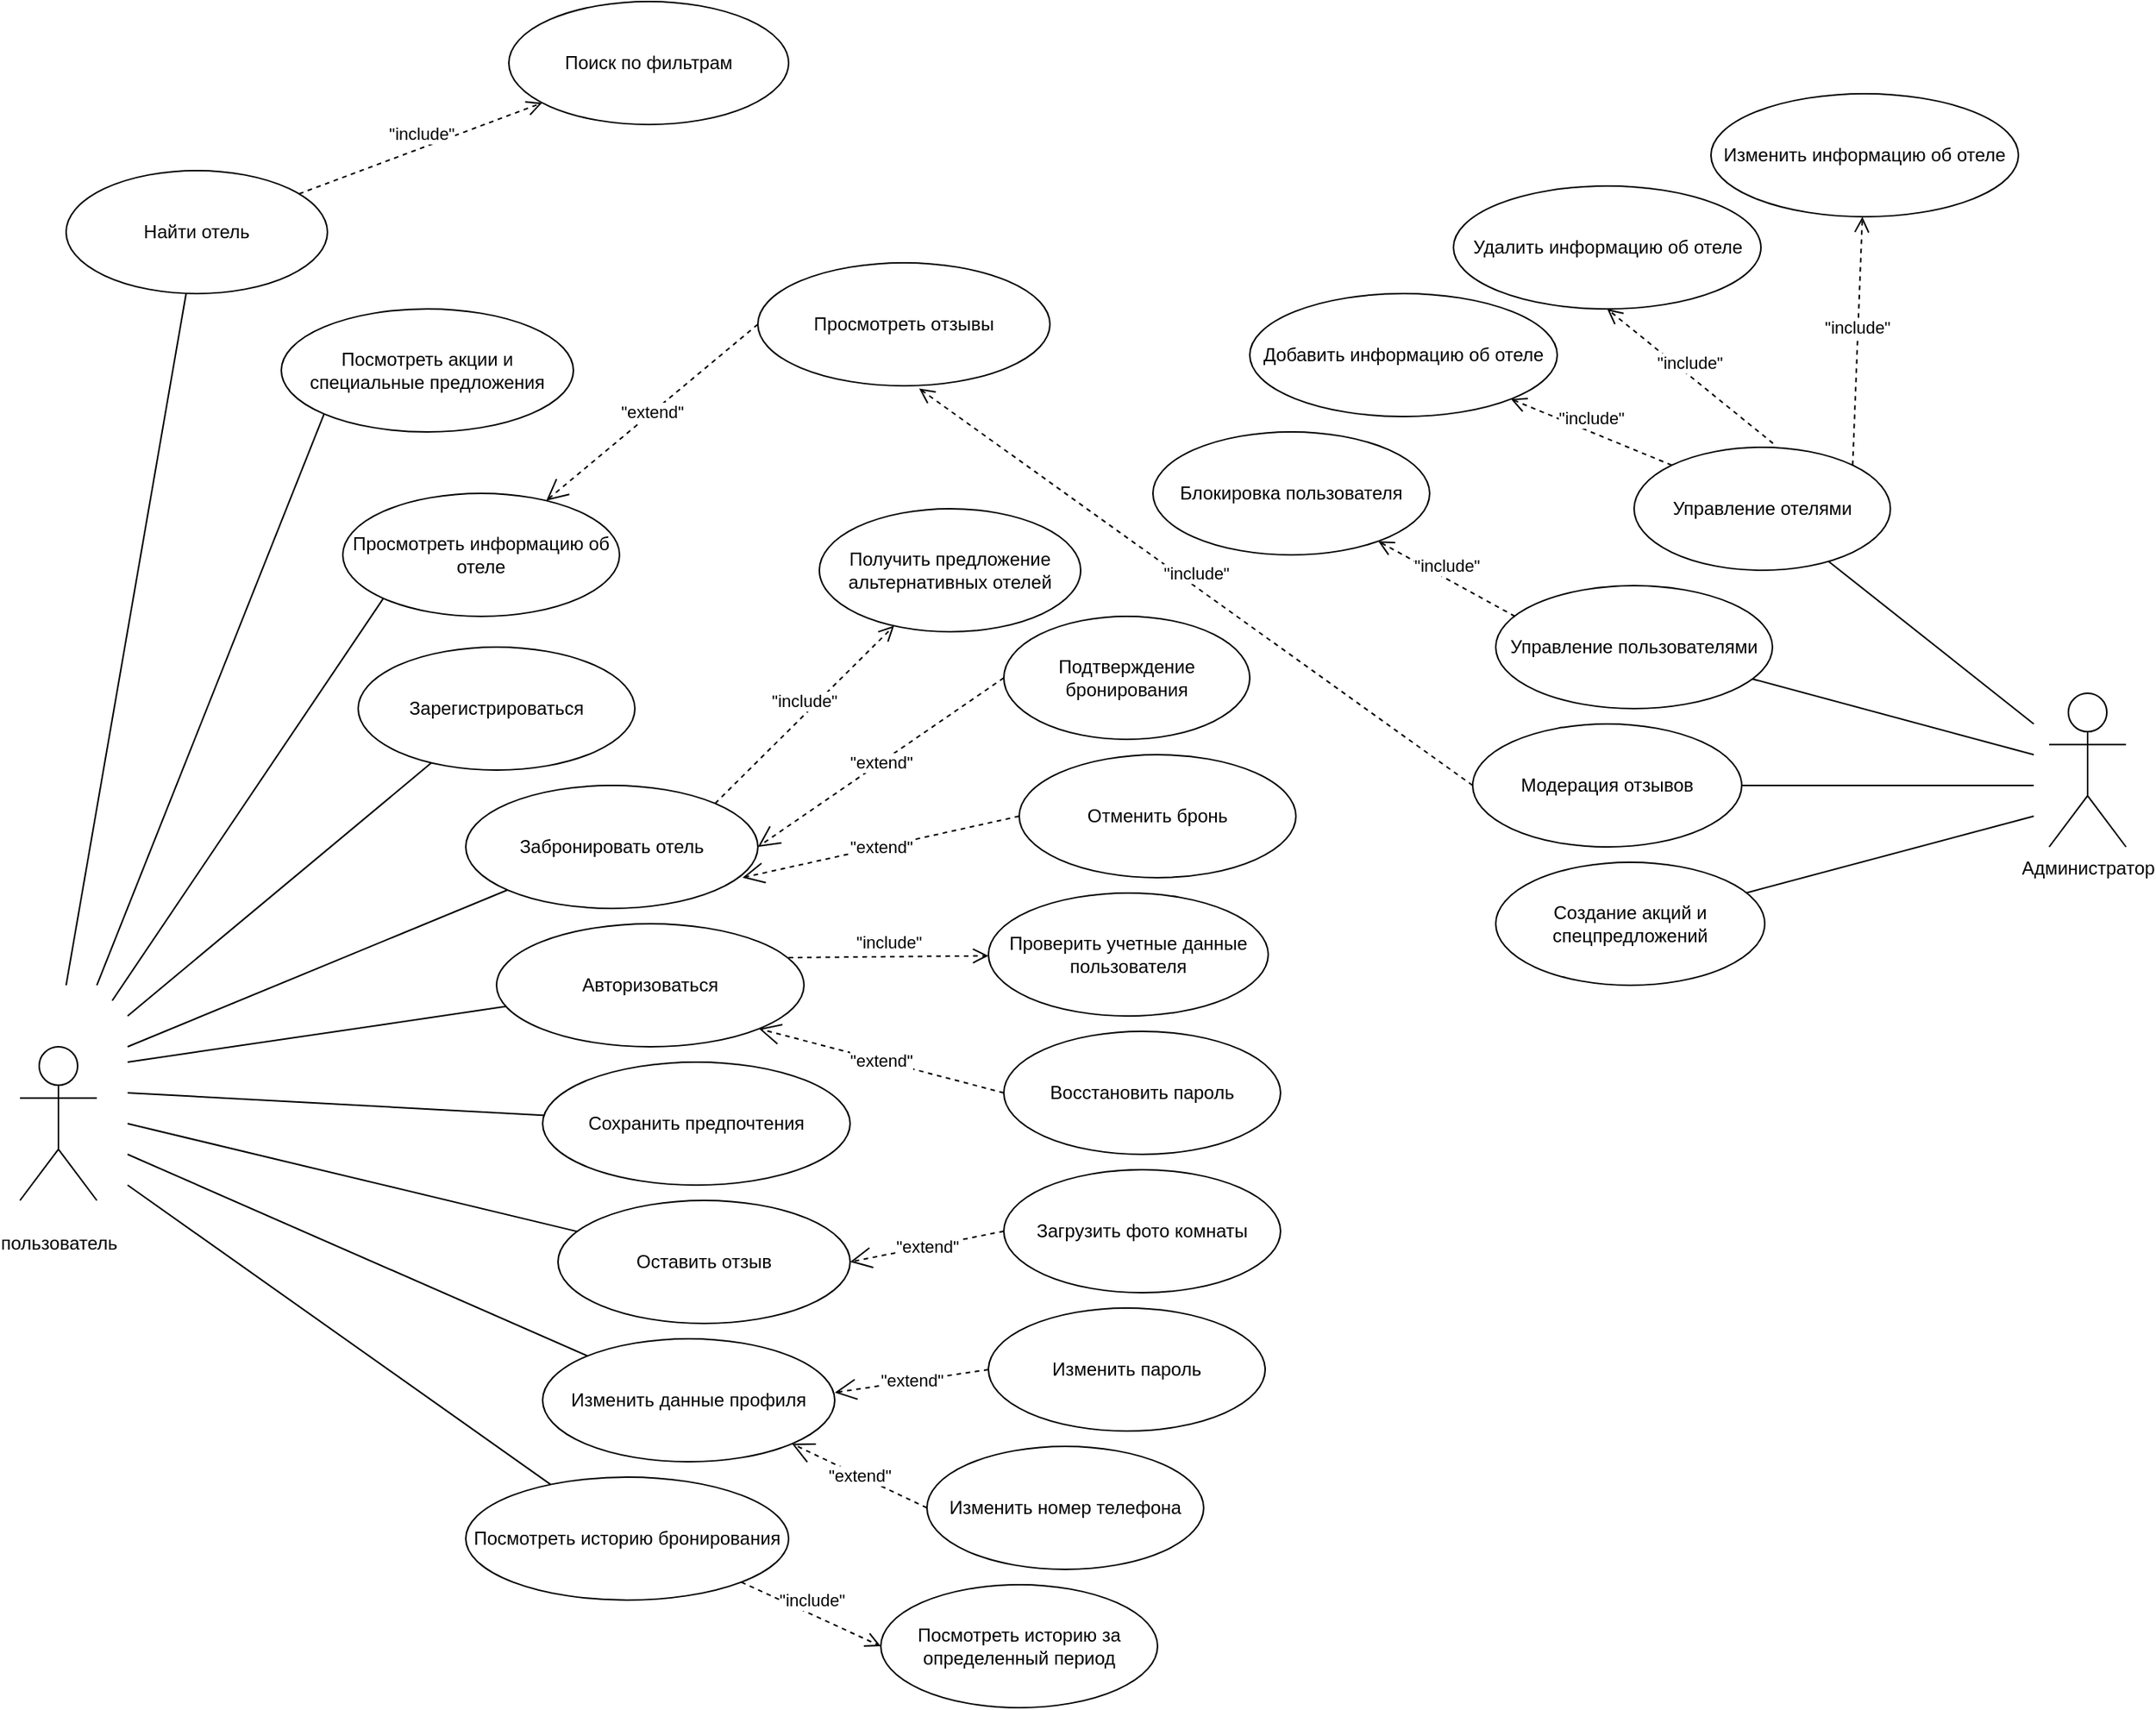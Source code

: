 <mxfile version="22.0.0" type="device">
  <diagram name="Страница — 1" id="yG9EB2Kmo05U87g6Uy87">
    <mxGraphModel dx="1613" dy="1945" grid="1" gridSize="10" guides="1" tooltips="1" connect="1" arrows="1" fold="1" page="1" pageScale="1" pageWidth="827" pageHeight="1169" math="0" shadow="0">
      <root>
        <mxCell id="0" />
        <mxCell id="1" parent="0" />
        <mxCell id="sLaFmWMNMCn_ssmSn-2--8" value="&lt;br&gt;пользователь" style="shape=umlActor;verticalLabelPosition=bottom;verticalAlign=top;html=1;outlineConnect=0;" parent="1" vertex="1">
          <mxGeometry x="90" y="360" width="50" height="100" as="geometry" />
        </mxCell>
        <mxCell id="sLaFmWMNMCn_ssmSn-2--10" value="Администратор" style="shape=umlActor;verticalLabelPosition=bottom;verticalAlign=top;html=1;outlineConnect=0;" parent="1" vertex="1">
          <mxGeometry x="1410" y="130" width="50" height="100" as="geometry" />
        </mxCell>
        <mxCell id="sLaFmWMNMCn_ssmSn-2--12" value="" style="endArrow=none;html=1;rounded=0;" parent="1" target="sLaFmWMNMCn_ssmSn-2--13" edge="1">
          <mxGeometry width="50" height="50" relative="1" as="geometry">
            <mxPoint x="120" y="320" as="sourcePoint" />
            <mxPoint x="210" y="40" as="targetPoint" />
          </mxGeometry>
        </mxCell>
        <mxCell id="sLaFmWMNMCn_ssmSn-2--13" value="Найти отель" style="ellipse;whiteSpace=wrap;html=1;" parent="1" vertex="1">
          <mxGeometry x="120" y="-210" width="170" height="80" as="geometry" />
        </mxCell>
        <mxCell id="sLaFmWMNMCn_ssmSn-2--15" value="Просмотреть информацию об отеле" style="ellipse;whiteSpace=wrap;html=1;" parent="1" vertex="1">
          <mxGeometry x="300" width="180" height="80" as="geometry" />
        </mxCell>
        <mxCell id="sLaFmWMNMCn_ssmSn-2--21" value="" style="endArrow=none;html=1;rounded=0;" parent="1" target="sLaFmWMNMCn_ssmSn-2--22" edge="1">
          <mxGeometry width="50" height="50" relative="1" as="geometry">
            <mxPoint x="160" y="340" as="sourcePoint" />
            <mxPoint x="330" y="130" as="targetPoint" />
          </mxGeometry>
        </mxCell>
        <mxCell id="sLaFmWMNMCn_ssmSn-2--22" value="Зарегистрироваться" style="ellipse;whiteSpace=wrap;html=1;" parent="1" vertex="1">
          <mxGeometry x="310" y="100" width="180" height="80" as="geometry" />
        </mxCell>
        <mxCell id="sLaFmWMNMCn_ssmSn-2--23" value="" style="endArrow=none;html=1;rounded=0;" parent="1" target="sLaFmWMNMCn_ssmSn-2--24" edge="1">
          <mxGeometry width="50" height="50" relative="1" as="geometry">
            <mxPoint x="160" y="360" as="sourcePoint" />
            <mxPoint x="240" y="330" as="targetPoint" />
          </mxGeometry>
        </mxCell>
        <mxCell id="sLaFmWMNMCn_ssmSn-2--24" value="Забронировать отель" style="ellipse;whiteSpace=wrap;html=1;" parent="1" vertex="1">
          <mxGeometry x="380" y="190" width="190" height="80" as="geometry" />
        </mxCell>
        <mxCell id="sLaFmWMNMCn_ssmSn-2--25" value="" style="endArrow=none;html=1;rounded=0;" parent="1" target="sLaFmWMNMCn_ssmSn-2--26" edge="1">
          <mxGeometry width="50" height="50" relative="1" as="geometry">
            <mxPoint x="160" y="370" as="sourcePoint" />
            <mxPoint x="280" y="370" as="targetPoint" />
          </mxGeometry>
        </mxCell>
        <mxCell id="sLaFmWMNMCn_ssmSn-2--26" value="Авторизоваться" style="ellipse;whiteSpace=wrap;html=1;" parent="1" vertex="1">
          <mxGeometry x="400" y="280" width="200" height="80" as="geometry" />
        </mxCell>
        <mxCell id="sLaFmWMNMCn_ssmSn-2--27" value="" style="endArrow=none;html=1;rounded=0;" parent="1" target="sLaFmWMNMCn_ssmSn-2--28" edge="1">
          <mxGeometry width="50" height="50" relative="1" as="geometry">
            <mxPoint x="160" y="390" as="sourcePoint" />
            <mxPoint x="290" y="440" as="targetPoint" />
          </mxGeometry>
        </mxCell>
        <mxCell id="sLaFmWMNMCn_ssmSn-2--28" value="Сохранить предпочтения" style="ellipse;whiteSpace=wrap;html=1;" parent="1" vertex="1">
          <mxGeometry x="430" y="370" width="200" height="80" as="geometry" />
        </mxCell>
        <mxCell id="sLaFmWMNMCn_ssmSn-2--29" value="" style="endArrow=none;html=1;rounded=0;" parent="1" target="sLaFmWMNMCn_ssmSn-2--30" edge="1">
          <mxGeometry width="50" height="50" relative="1" as="geometry">
            <mxPoint x="160" y="410" as="sourcePoint" />
            <mxPoint x="320" y="530" as="targetPoint" />
          </mxGeometry>
        </mxCell>
        <mxCell id="sLaFmWMNMCn_ssmSn-2--30" value="Оставить отзыв" style="ellipse;whiteSpace=wrap;html=1;" parent="1" vertex="1">
          <mxGeometry x="440" y="460" width="190" height="80" as="geometry" />
        </mxCell>
        <mxCell id="sLaFmWMNMCn_ssmSn-2--31" value="" style="endArrow=none;html=1;rounded=0;" parent="1" target="sLaFmWMNMCn_ssmSn-2--32" edge="1">
          <mxGeometry width="50" height="50" relative="1" as="geometry">
            <mxPoint x="160" y="430" as="sourcePoint" />
            <mxPoint x="410" y="570" as="targetPoint" />
          </mxGeometry>
        </mxCell>
        <mxCell id="sLaFmWMNMCn_ssmSn-2--32" value="Изменить данные профиля" style="ellipse;whiteSpace=wrap;html=1;" parent="1" vertex="1">
          <mxGeometry x="430" y="550" width="190" height="80" as="geometry" />
        </mxCell>
        <mxCell id="sLaFmWMNMCn_ssmSn-2--33" value="" style="endArrow=none;html=1;rounded=0;" parent="1" target="sLaFmWMNMCn_ssmSn-2--34" edge="1">
          <mxGeometry width="50" height="50" relative="1" as="geometry">
            <mxPoint x="160" y="450" as="sourcePoint" />
            <mxPoint x="350" y="620" as="targetPoint" />
          </mxGeometry>
        </mxCell>
        <mxCell id="sLaFmWMNMCn_ssmSn-2--34" value="Посмотреть историю бронирования" style="ellipse;whiteSpace=wrap;html=1;" parent="1" vertex="1">
          <mxGeometry x="380" y="640" width="210" height="80" as="geometry" />
        </mxCell>
        <mxCell id="sLaFmWMNMCn_ssmSn-2--37" value="Просмотреть отзывы" style="ellipse;whiteSpace=wrap;html=1;" parent="1" vertex="1">
          <mxGeometry x="570" y="-150" width="190" height="80" as="geometry" />
        </mxCell>
        <mxCell id="sLaFmWMNMCn_ssmSn-2--42" value="&quot;extend&quot;" style="endArrow=open;endSize=12;dashed=1;html=1;rounded=0;exitX=0;exitY=0.5;exitDx=0;exitDy=0;" parent="1" source="sLaFmWMNMCn_ssmSn-2--37" target="sLaFmWMNMCn_ssmSn-2--15" edge="1">
          <mxGeometry width="160" relative="1" as="geometry">
            <mxPoint x="560" y="-80.38" as="sourcePoint" />
            <mxPoint x="720" y="-80.38" as="targetPoint" />
          </mxGeometry>
        </mxCell>
        <mxCell id="sLaFmWMNMCn_ssmSn-2--43" value="&quot;include&quot;" style="html=1;verticalAlign=bottom;endArrow=open;dashed=1;endSize=8;curved=0;rounded=0;exitX=1;exitY=0;exitDx=0;exitDy=0;" parent="1" source="sLaFmWMNMCn_ssmSn-2--24" target="sLaFmWMNMCn_ssmSn-2--44" edge="1">
          <mxGeometry relative="1" as="geometry">
            <mxPoint x="565" y="229.55" as="sourcePoint" />
            <mxPoint x="640" y="160" as="targetPoint" />
          </mxGeometry>
        </mxCell>
        <mxCell id="sLaFmWMNMCn_ssmSn-2--44" value="Получить предложение альтернативных отелей" style="ellipse;whiteSpace=wrap;html=1;" parent="1" vertex="1">
          <mxGeometry x="610" y="10" width="170" height="80" as="geometry" />
        </mxCell>
        <mxCell id="sLaFmWMNMCn_ssmSn-2--45" value="&quot;include&quot;" style="html=1;verticalAlign=bottom;endArrow=open;dashed=1;endSize=8;curved=0;rounded=0;exitX=1;exitY=0;exitDx=0;exitDy=0;" parent="1" target="sLaFmWMNMCn_ssmSn-2--46" edge="1">
          <mxGeometry relative="1" as="geometry">
            <mxPoint x="590" y="302" as="sourcePoint" />
            <mxPoint x="718" y="230" as="targetPoint" />
          </mxGeometry>
        </mxCell>
        <mxCell id="sLaFmWMNMCn_ssmSn-2--46" value="Проверить учетные данные пользователя" style="ellipse;whiteSpace=wrap;html=1;" parent="1" vertex="1">
          <mxGeometry x="720" y="260" width="182" height="80" as="geometry" />
        </mxCell>
        <mxCell id="sLaFmWMNMCn_ssmSn-2--47" value="&quot;extend&quot;" style="endArrow=open;endSize=12;dashed=1;html=1;rounded=0;exitX=0;exitY=0.5;exitDx=0;exitDy=0;entryX=1;entryY=1;entryDx=0;entryDy=0;" parent="1" source="sLaFmWMNMCn_ssmSn-2--49" target="sLaFmWMNMCn_ssmSn-2--26" edge="1">
          <mxGeometry width="160" relative="1" as="geometry">
            <mxPoint x="740" y="330" as="sourcePoint" />
            <mxPoint x="600" y="316.38" as="targetPoint" />
          </mxGeometry>
        </mxCell>
        <mxCell id="sLaFmWMNMCn_ssmSn-2--49" value="Восстановить пароль" style="ellipse;whiteSpace=wrap;html=1;" parent="1" vertex="1">
          <mxGeometry x="730" y="350" width="180" height="80" as="geometry" />
        </mxCell>
        <mxCell id="sLaFmWMNMCn_ssmSn-2--50" value="&quot;extend&quot;" style="endArrow=open;endSize=12;dashed=1;html=1;rounded=0;entryX=1;entryY=0.5;entryDx=0;entryDy=0;exitX=0;exitY=0.5;exitDx=0;exitDy=0;" parent="1" source="sLaFmWMNMCn_ssmSn-2--51" target="sLaFmWMNMCn_ssmSn-2--24" edge="1">
          <mxGeometry width="160" relative="1" as="geometry">
            <mxPoint x="720" y="190" as="sourcePoint" />
            <mxPoint x="570" y="216.38" as="targetPoint" />
          </mxGeometry>
        </mxCell>
        <mxCell id="sLaFmWMNMCn_ssmSn-2--51" value="Подтверждение бронирования" style="ellipse;whiteSpace=wrap;html=1;" parent="1" vertex="1">
          <mxGeometry x="730" y="80" width="160" height="80" as="geometry" />
        </mxCell>
        <mxCell id="sLaFmWMNMCn_ssmSn-2--52" value="&quot;extend&quot;" style="endArrow=open;endSize=12;dashed=1;html=1;rounded=0;entryX=1;entryY=0.5;entryDx=0;entryDy=0;exitX=0;exitY=0.5;exitDx=0;exitDy=0;" parent="1" source="sLaFmWMNMCn_ssmSn-2--53" edge="1">
          <mxGeometry width="160" relative="1" as="geometry">
            <mxPoint x="730" y="220" as="sourcePoint" />
            <mxPoint x="560" y="250" as="targetPoint" />
          </mxGeometry>
        </mxCell>
        <mxCell id="sLaFmWMNMCn_ssmSn-2--53" value="Отменить бронь" style="ellipse;whiteSpace=wrap;html=1;" parent="1" vertex="1">
          <mxGeometry x="740" y="170" width="180" height="80" as="geometry" />
        </mxCell>
        <mxCell id="sLaFmWMNMCn_ssmSn-2--55" value="Посмотреть акции и специальные предложения" style="ellipse;whiteSpace=wrap;html=1;" parent="1" vertex="1">
          <mxGeometry x="260" y="-120" width="190" height="80" as="geometry" />
        </mxCell>
        <mxCell id="sLaFmWMNMCn_ssmSn-2--57" value="" style="endArrow=none;html=1;rounded=0;" parent="1" target="sLaFmWMNMCn_ssmSn-2--59" edge="1">
          <mxGeometry width="50" height="50" relative="1" as="geometry">
            <mxPoint x="1400" y="150" as="sourcePoint" />
            <mxPoint x="1306.718" y="56.718" as="targetPoint" />
          </mxGeometry>
        </mxCell>
        <mxCell id="sLaFmWMNMCn_ssmSn-2--59" value="Управление отелями" style="ellipse;whiteSpace=wrap;html=1;" parent="1" vertex="1">
          <mxGeometry x="1140" y="-30" width="166.72" height="80" as="geometry" />
        </mxCell>
        <mxCell id="sLaFmWMNMCn_ssmSn-2--60" value="" style="endArrow=none;html=1;rounded=0;" parent="1" target="sLaFmWMNMCn_ssmSn-2--61" edge="1">
          <mxGeometry width="50" height="50" relative="1" as="geometry">
            <mxPoint x="1400" y="170" as="sourcePoint" />
            <mxPoint x="1270" y="40" as="targetPoint" />
          </mxGeometry>
        </mxCell>
        <mxCell id="sLaFmWMNMCn_ssmSn-2--61" value="Управление пользователями" style="ellipse;whiteSpace=wrap;html=1;" parent="1" vertex="1">
          <mxGeometry x="1050" y="60" width="180" height="80" as="geometry" />
        </mxCell>
        <mxCell id="sLaFmWMNMCn_ssmSn-2--62" value="" style="endArrow=none;html=1;rounded=0;" parent="1" target="sLaFmWMNMCn_ssmSn-2--63" edge="1">
          <mxGeometry width="50" height="50" relative="1" as="geometry">
            <mxPoint x="1400" y="190" as="sourcePoint" />
            <mxPoint x="1165" y="200" as="targetPoint" />
          </mxGeometry>
        </mxCell>
        <mxCell id="sLaFmWMNMCn_ssmSn-2--63" value="Модерация отзывов" style="ellipse;whiteSpace=wrap;html=1;" parent="1" vertex="1">
          <mxGeometry x="1035" y="150" width="175" height="80" as="geometry" />
        </mxCell>
        <mxCell id="sLaFmWMNMCn_ssmSn-2--64" value="" style="endArrow=none;html=1;rounded=0;" parent="1" target="sLaFmWMNMCn_ssmSn-2--65" edge="1">
          <mxGeometry width="50" height="50" relative="1" as="geometry">
            <mxPoint x="1400" y="210" as="sourcePoint" />
            <mxPoint x="1370" y="240" as="targetPoint" />
            <Array as="points" />
          </mxGeometry>
        </mxCell>
        <mxCell id="sLaFmWMNMCn_ssmSn-2--65" value="Создание акций и спецпредложений" style="ellipse;whiteSpace=wrap;html=1;" parent="1" vertex="1">
          <mxGeometry x="1050" y="240" width="175" height="80" as="geometry" />
        </mxCell>
        <mxCell id="sLaFmWMNMCn_ssmSn-2--66" value="&quot;include&quot;" style="html=1;verticalAlign=bottom;endArrow=open;dashed=1;endSize=8;curved=0;rounded=0;" parent="1" source="sLaFmWMNMCn_ssmSn-2--13" target="sLaFmWMNMCn_ssmSn-2--67" edge="1">
          <mxGeometry relative="1" as="geometry">
            <mxPoint x="332" y="-100" as="sourcePoint" />
            <mxPoint x="448" y="-216" as="targetPoint" />
          </mxGeometry>
        </mxCell>
        <mxCell id="sLaFmWMNMCn_ssmSn-2--67" value="Поиск по фильтрам" style="ellipse;whiteSpace=wrap;html=1;" parent="1" vertex="1">
          <mxGeometry x="408" y="-320" width="182" height="80" as="geometry" />
        </mxCell>
        <mxCell id="sLaFmWMNMCn_ssmSn-2--68" value="&quot;include&quot;" style="html=1;verticalAlign=bottom;endArrow=open;dashed=1;endSize=8;curved=0;rounded=0;exitX=0;exitY=0;exitDx=0;exitDy=0;" parent="1" source="sLaFmWMNMCn_ssmSn-2--59" target="sLaFmWMNMCn_ssmSn-2--69" edge="1">
          <mxGeometry relative="1" as="geometry">
            <mxPoint x="902" y="-30" as="sourcePoint" />
            <mxPoint x="1040" y="-70" as="targetPoint" />
          </mxGeometry>
        </mxCell>
        <mxCell id="sLaFmWMNMCn_ssmSn-2--69" value="Добавить информацию об отеле" style="ellipse;whiteSpace=wrap;html=1;" parent="1" vertex="1">
          <mxGeometry x="890" y="-130" width="200" height="80" as="geometry" />
        </mxCell>
        <mxCell id="sLaFmWMNMCn_ssmSn-2--70" value="&quot;include&quot;" style="html=1;verticalAlign=bottom;endArrow=open;dashed=1;endSize=8;curved=0;rounded=0;exitX=0;exitY=0;exitDx=0;exitDy=0;" parent="1" target="sLaFmWMNMCn_ssmSn-2--72" edge="1">
          <mxGeometry relative="1" as="geometry">
            <mxPoint x="1062.52" y="80" as="sourcePoint" />
            <mxPoint x="990" y="40" as="targetPoint" />
          </mxGeometry>
        </mxCell>
        <mxCell id="sLaFmWMNMCn_ssmSn-2--72" value="Блокировка пользователя" style="ellipse;whiteSpace=wrap;html=1;" parent="1" vertex="1">
          <mxGeometry x="827" y="-40" width="180" height="80" as="geometry" />
        </mxCell>
        <mxCell id="sLaFmWMNMCn_ssmSn-2--73" value="&quot;include&quot;" style="html=1;verticalAlign=bottom;endArrow=open;dashed=1;endSize=8;curved=0;rounded=0;entryX=0.552;entryY=1.022;entryDx=0;entryDy=0;entryPerimeter=0;exitX=0;exitY=0.5;exitDx=0;exitDy=0;" parent="1" source="sLaFmWMNMCn_ssmSn-2--63" target="sLaFmWMNMCn_ssmSn-2--37" edge="1">
          <mxGeometry relative="1" as="geometry">
            <mxPoint x="1020" y="200" as="sourcePoint" />
            <mxPoint x="1255.0" y="350" as="targetPoint" />
          </mxGeometry>
        </mxCell>
        <mxCell id="FwpNRC4OTLisJZJ5gZLe-1" value="" style="endArrow=none;html=1;rounded=0;entryX=0;entryY=1;entryDx=0;entryDy=0;" parent="1" target="sLaFmWMNMCn_ssmSn-2--55" edge="1">
          <mxGeometry width="50" height="50" relative="1" as="geometry">
            <mxPoint x="140" y="320" as="sourcePoint" />
            <mxPoint x="250" y="-50" as="targetPoint" />
          </mxGeometry>
        </mxCell>
        <mxCell id="FwpNRC4OTLisJZJ5gZLe-2" value="Изменить информацию об отеле" style="ellipse;whiteSpace=wrap;html=1;" parent="1" vertex="1">
          <mxGeometry x="1190" y="-260" width="200" height="80" as="geometry" />
        </mxCell>
        <mxCell id="FwpNRC4OTLisJZJ5gZLe-3" value="Удалить информацию об отеле" style="ellipse;whiteSpace=wrap;html=1;" parent="1" vertex="1">
          <mxGeometry x="1022.5" y="-200" width="200" height="80" as="geometry" />
        </mxCell>
        <mxCell id="FwpNRC4OTLisJZJ5gZLe-4" value="&quot;include&quot;" style="html=1;verticalAlign=bottom;endArrow=open;dashed=1;endSize=8;curved=0;rounded=0;exitX=0.542;exitY=-0.032;exitDx=0;exitDy=0;entryX=0.5;entryY=1;entryDx=0;entryDy=0;exitPerimeter=0;" parent="1" source="sLaFmWMNMCn_ssmSn-2--59" target="FwpNRC4OTLisJZJ5gZLe-3" edge="1">
          <mxGeometry relative="1" as="geometry">
            <mxPoint x="1230" y="-30" as="sourcePoint" />
            <mxPoint x="1125" y="-73" as="targetPoint" />
          </mxGeometry>
        </mxCell>
        <mxCell id="FwpNRC4OTLisJZJ5gZLe-5" value="&quot;include&quot;" style="html=1;verticalAlign=bottom;endArrow=open;dashed=1;endSize=8;curved=0;rounded=0;exitX=1;exitY=0;exitDx=0;exitDy=0;" parent="1" source="sLaFmWMNMCn_ssmSn-2--59" target="FwpNRC4OTLisJZJ5gZLe-2" edge="1">
          <mxGeometry relative="1" as="geometry">
            <mxPoint x="1295" y="-7" as="sourcePoint" />
            <mxPoint x="1190" y="-50" as="targetPoint" />
          </mxGeometry>
        </mxCell>
        <mxCell id="FwpNRC4OTLisJZJ5gZLe-6" value="Загрузить фото комнаты" style="ellipse;whiteSpace=wrap;html=1;" parent="1" vertex="1">
          <mxGeometry x="730" y="440" width="180" height="80" as="geometry" />
        </mxCell>
        <mxCell id="FwpNRC4OTLisJZJ5gZLe-7" value="&quot;extend&quot;" style="endArrow=open;endSize=12;dashed=1;html=1;rounded=0;exitX=0;exitY=0.5;exitDx=0;exitDy=0;entryX=1;entryY=0.5;entryDx=0;entryDy=0;" parent="1" source="FwpNRC4OTLisJZJ5gZLe-6" target="sLaFmWMNMCn_ssmSn-2--30" edge="1">
          <mxGeometry width="160" relative="1" as="geometry">
            <mxPoint x="700" y="521" as="sourcePoint" />
            <mxPoint x="650" y="490" as="targetPoint" />
          </mxGeometry>
        </mxCell>
        <mxCell id="FwpNRC4OTLisJZJ5gZLe-8" value="Изменить номер телефона" style="ellipse;whiteSpace=wrap;html=1;" parent="1" vertex="1">
          <mxGeometry x="680" y="620" width="180" height="80" as="geometry" />
        </mxCell>
        <mxCell id="FwpNRC4OTLisJZJ5gZLe-9" value="Изменить пароль" style="ellipse;whiteSpace=wrap;html=1;" parent="1" vertex="1">
          <mxGeometry x="720" y="530" width="180" height="80" as="geometry" />
        </mxCell>
        <mxCell id="FwpNRC4OTLisJZJ5gZLe-10" value="&quot;extend&quot;" style="endArrow=open;endSize=12;dashed=1;html=1;rounded=0;entryX=1;entryY=0.5;entryDx=0;entryDy=0;exitX=0;exitY=0.5;exitDx=0;exitDy=0;" parent="1" source="FwpNRC4OTLisJZJ5gZLe-9" edge="1">
          <mxGeometry width="160" relative="1" as="geometry">
            <mxPoint x="670" y="600" as="sourcePoint" />
            <mxPoint x="620" y="585" as="targetPoint" />
          </mxGeometry>
        </mxCell>
        <mxCell id="FwpNRC4OTLisJZJ5gZLe-11" value="&quot;extend&quot;" style="endArrow=open;endSize=12;dashed=1;html=1;rounded=0;exitX=0;exitY=0.5;exitDx=0;exitDy=0;entryX=1;entryY=1;entryDx=0;entryDy=0;" parent="1" source="FwpNRC4OTLisJZJ5gZLe-8" target="sLaFmWMNMCn_ssmSn-2--32" edge="1">
          <mxGeometry width="160" relative="1" as="geometry">
            <mxPoint x="720" y="600" as="sourcePoint" />
            <mxPoint x="620" y="620" as="targetPoint" />
          </mxGeometry>
        </mxCell>
        <mxCell id="FwpNRC4OTLisJZJ5gZLe-13" value="Посмотреть историю за определенный период" style="ellipse;whiteSpace=wrap;html=1;" parent="1" vertex="1">
          <mxGeometry x="650" y="710" width="180" height="80" as="geometry" />
        </mxCell>
        <mxCell id="FwpNRC4OTLisJZJ5gZLe-14" value="&quot;include&quot;" style="html=1;verticalAlign=bottom;endArrow=open;dashed=1;endSize=8;curved=0;rounded=0;exitX=1;exitY=1;exitDx=0;exitDy=0;entryX=0;entryY=0.5;entryDx=0;entryDy=0;" parent="1" source="sLaFmWMNMCn_ssmSn-2--34" target="FwpNRC4OTLisJZJ5gZLe-13" edge="1">
          <mxGeometry relative="1" as="geometry">
            <mxPoint x="440" y="731" as="sourcePoint" />
            <mxPoint x="570" y="730" as="targetPoint" />
          </mxGeometry>
        </mxCell>
        <mxCell id="kbD5N43D3xbWwwgFl7N3-1" value="" style="endArrow=none;html=1;rounded=0;entryX=0;entryY=1;entryDx=0;entryDy=0;" edge="1" parent="1" target="sLaFmWMNMCn_ssmSn-2--15">
          <mxGeometry width="50" height="50" relative="1" as="geometry">
            <mxPoint x="150" y="330" as="sourcePoint" />
            <mxPoint x="310" y="75" as="targetPoint" />
          </mxGeometry>
        </mxCell>
      </root>
    </mxGraphModel>
  </diagram>
</mxfile>
